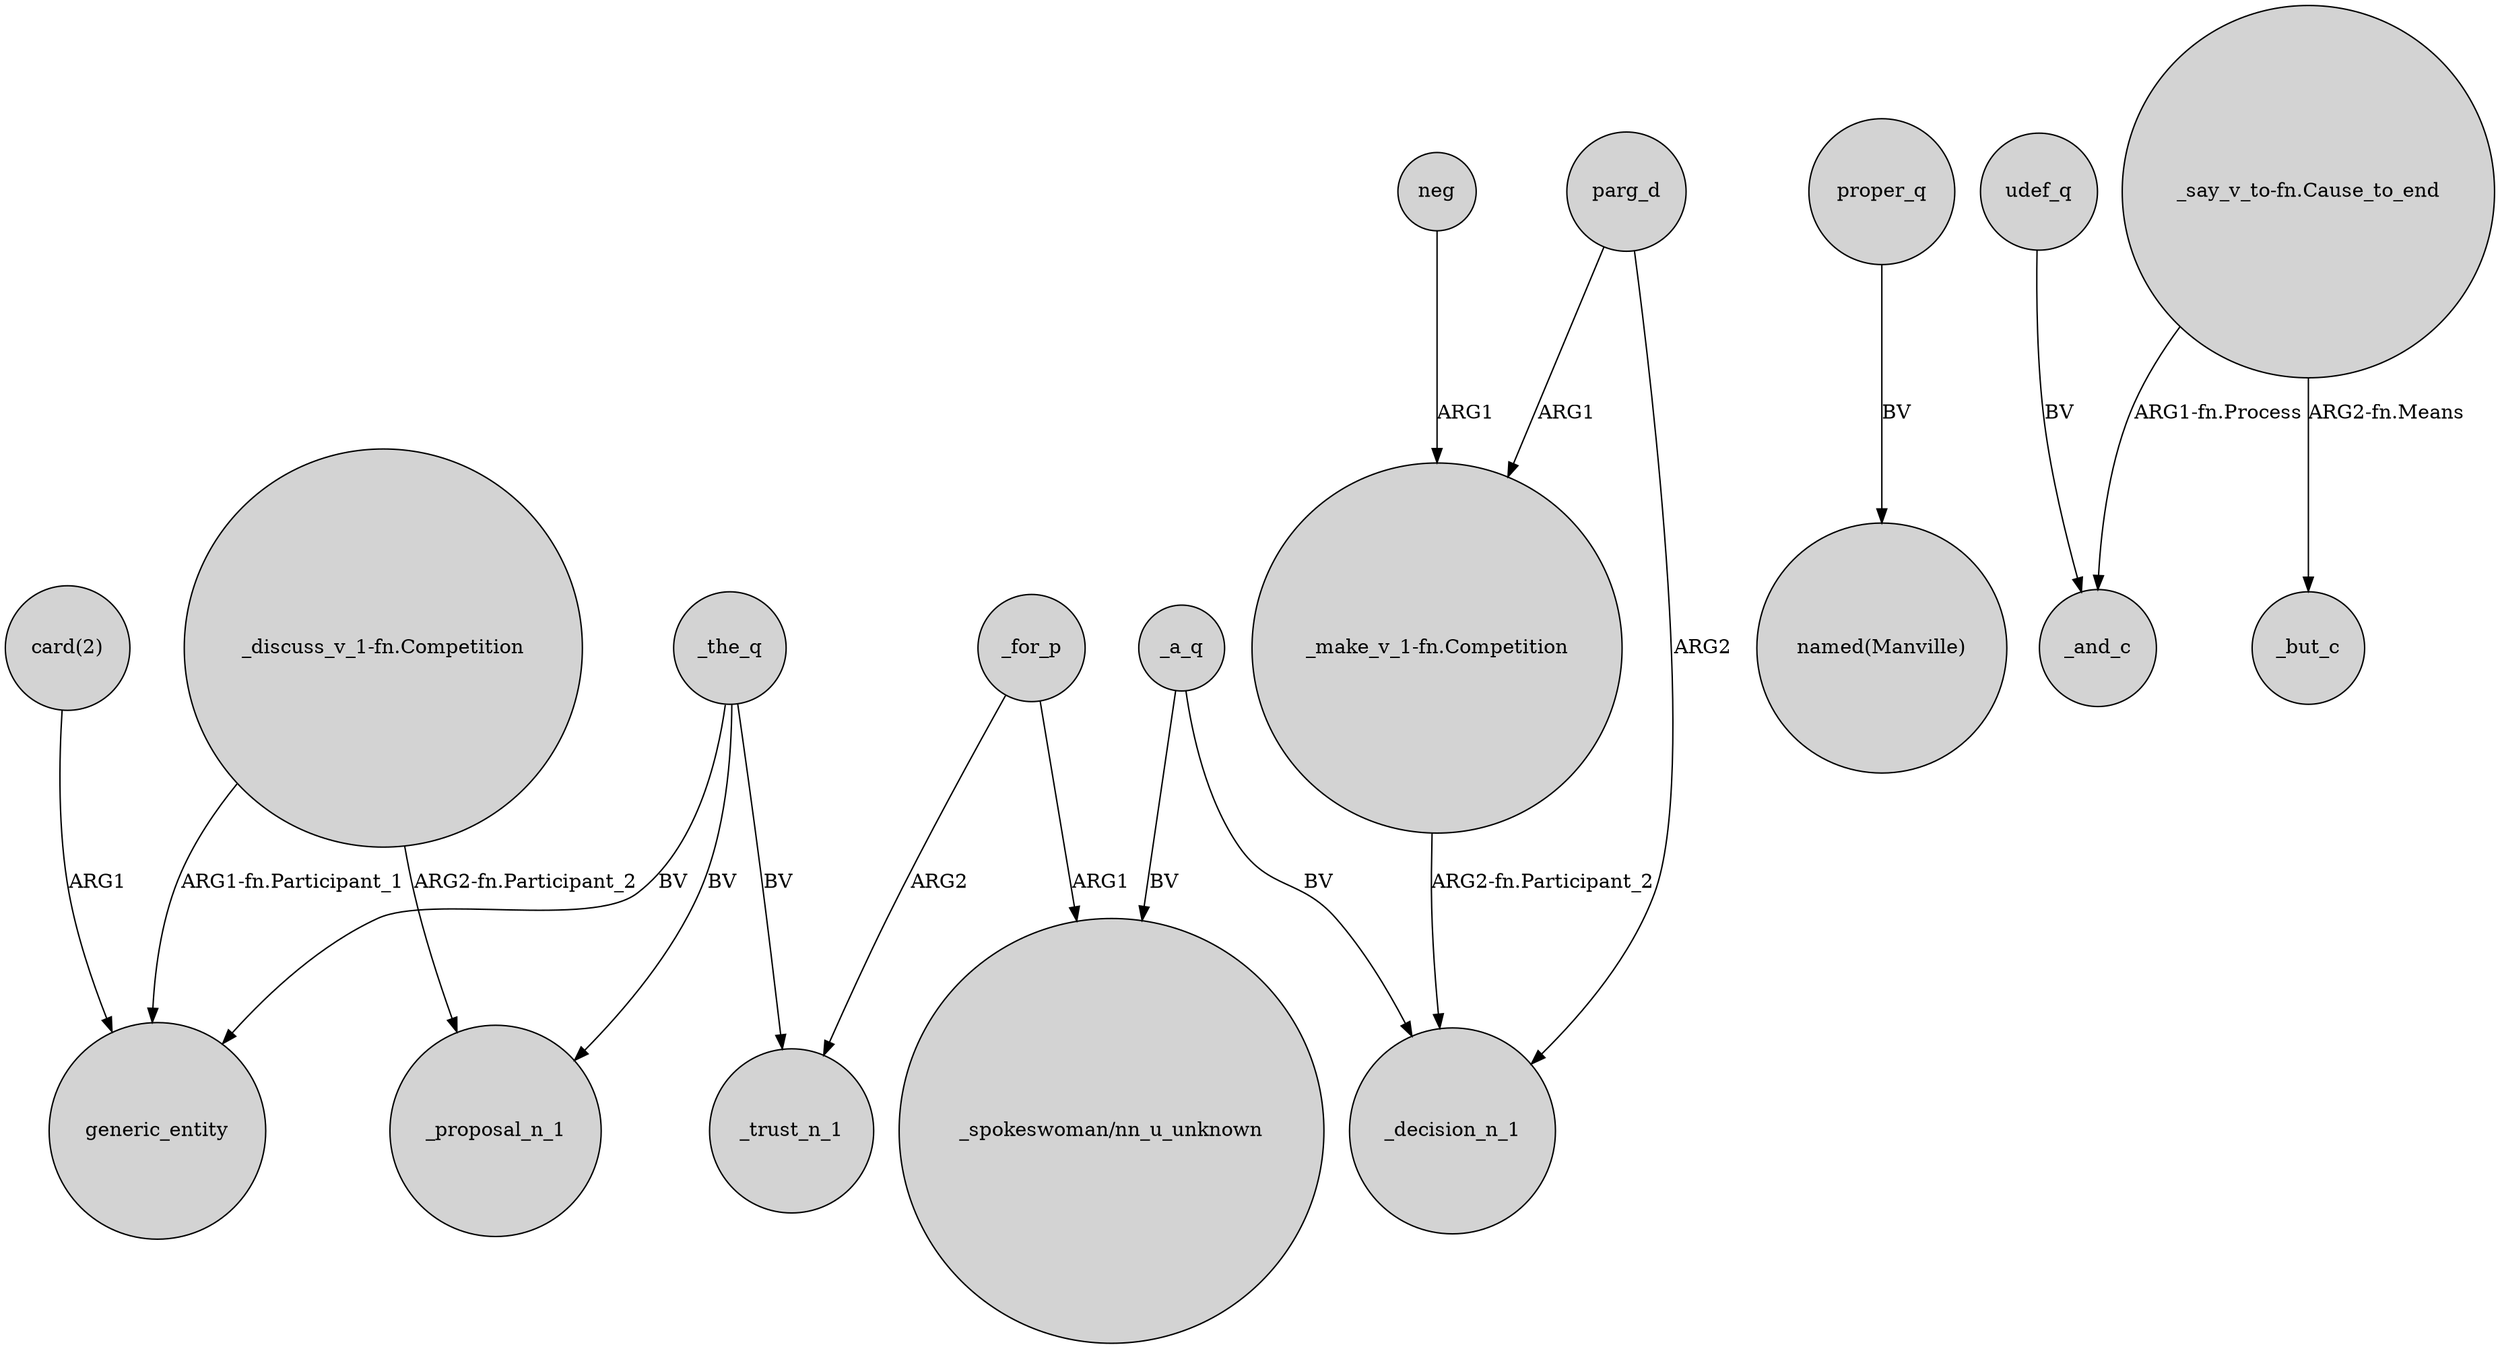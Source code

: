 digraph {
	node [shape=circle style=filled]
	_the_q -> _proposal_n_1 [label=BV]
	proper_q -> "named(Manville)" [label=BV]
	udef_q -> _and_c [label=BV]
	_a_q -> "_spokeswoman/nn_u_unknown" [label=BV]
	_for_p -> _trust_n_1 [label=ARG2]
	_the_q -> generic_entity [label=BV]
	parg_d -> "_make_v_1-fn.Competition" [label=ARG1]
	_a_q -> _decision_n_1 [label=BV]
	parg_d -> _decision_n_1 [label=ARG2]
	"_discuss_v_1-fn.Competition" -> _proposal_n_1 [label="ARG2-fn.Participant_2"]
	"_say_v_to-fn.Cause_to_end" -> _and_c [label="ARG1-fn.Process"]
	"_discuss_v_1-fn.Competition" -> generic_entity [label="ARG1-fn.Participant_1"]
	_for_p -> "_spokeswoman/nn_u_unknown" [label=ARG1]
	neg -> "_make_v_1-fn.Competition" [label=ARG1]
	"_make_v_1-fn.Competition" -> _decision_n_1 [label="ARG2-fn.Participant_2"]
	_the_q -> _trust_n_1 [label=BV]
	"card(2)" -> generic_entity [label=ARG1]
	"_say_v_to-fn.Cause_to_end" -> _but_c [label="ARG2-fn.Means"]
}
